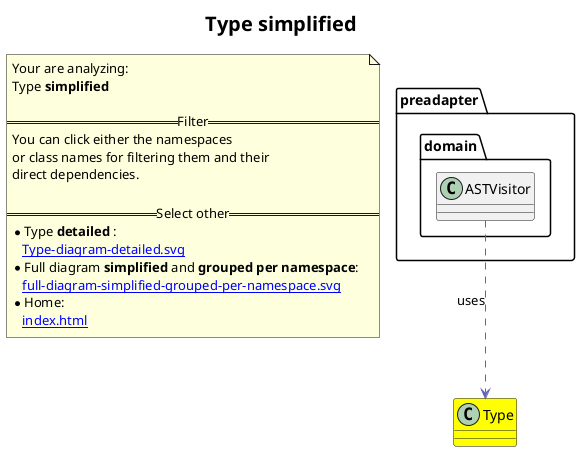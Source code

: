 @startuml
skinparam linetype ortho
title <size:20>Type **simplified** </size>
note "Your are analyzing:\nType **simplified** \n\n==Filter==\nYou can click either the namespaces \nor class names for filtering them and their\ndirect dependencies.\n\n==Select other==\n* Type **detailed** :\n   [[Type-diagram-detailed.svg]]\n* Full diagram **simplified** and **grouped per namespace**:\n   [[full-diagram-simplified-grouped-per-namespace.svg]]\n* Home:\n   [[index.html]]" as FloatingNote
class Type [[Type-diagram-simplified.svg]] #yellow {
}
  class preadapter.domain.ASTVisitor [[preadapter.domain.ASTVisitor-diagram-simplified.svg]]  {
  }
 ' *************************************** 
 ' *************************************** 
 ' *************************************** 
' Class relations extracted from namespace:
' 
' Class relations extracted from namespace:
' preadapter.domain
preadapter.domain.ASTVisitor .[#6060BB].> Type  : uses 
@enduml
